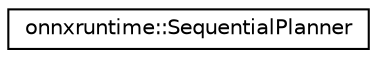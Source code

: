 digraph "Graphical Class Hierarchy"
{
  edge [fontname="Helvetica",fontsize="10",labelfontname="Helvetica",labelfontsize="10"];
  node [fontname="Helvetica",fontsize="10",shape=record];
  rankdir="LR";
  Node0 [label="onnxruntime::SequentialPlanner",height=0.2,width=0.4,color="black", fillcolor="white", style="filled",URL="$classonnxruntime_1_1SequentialPlanner.html"];
}
